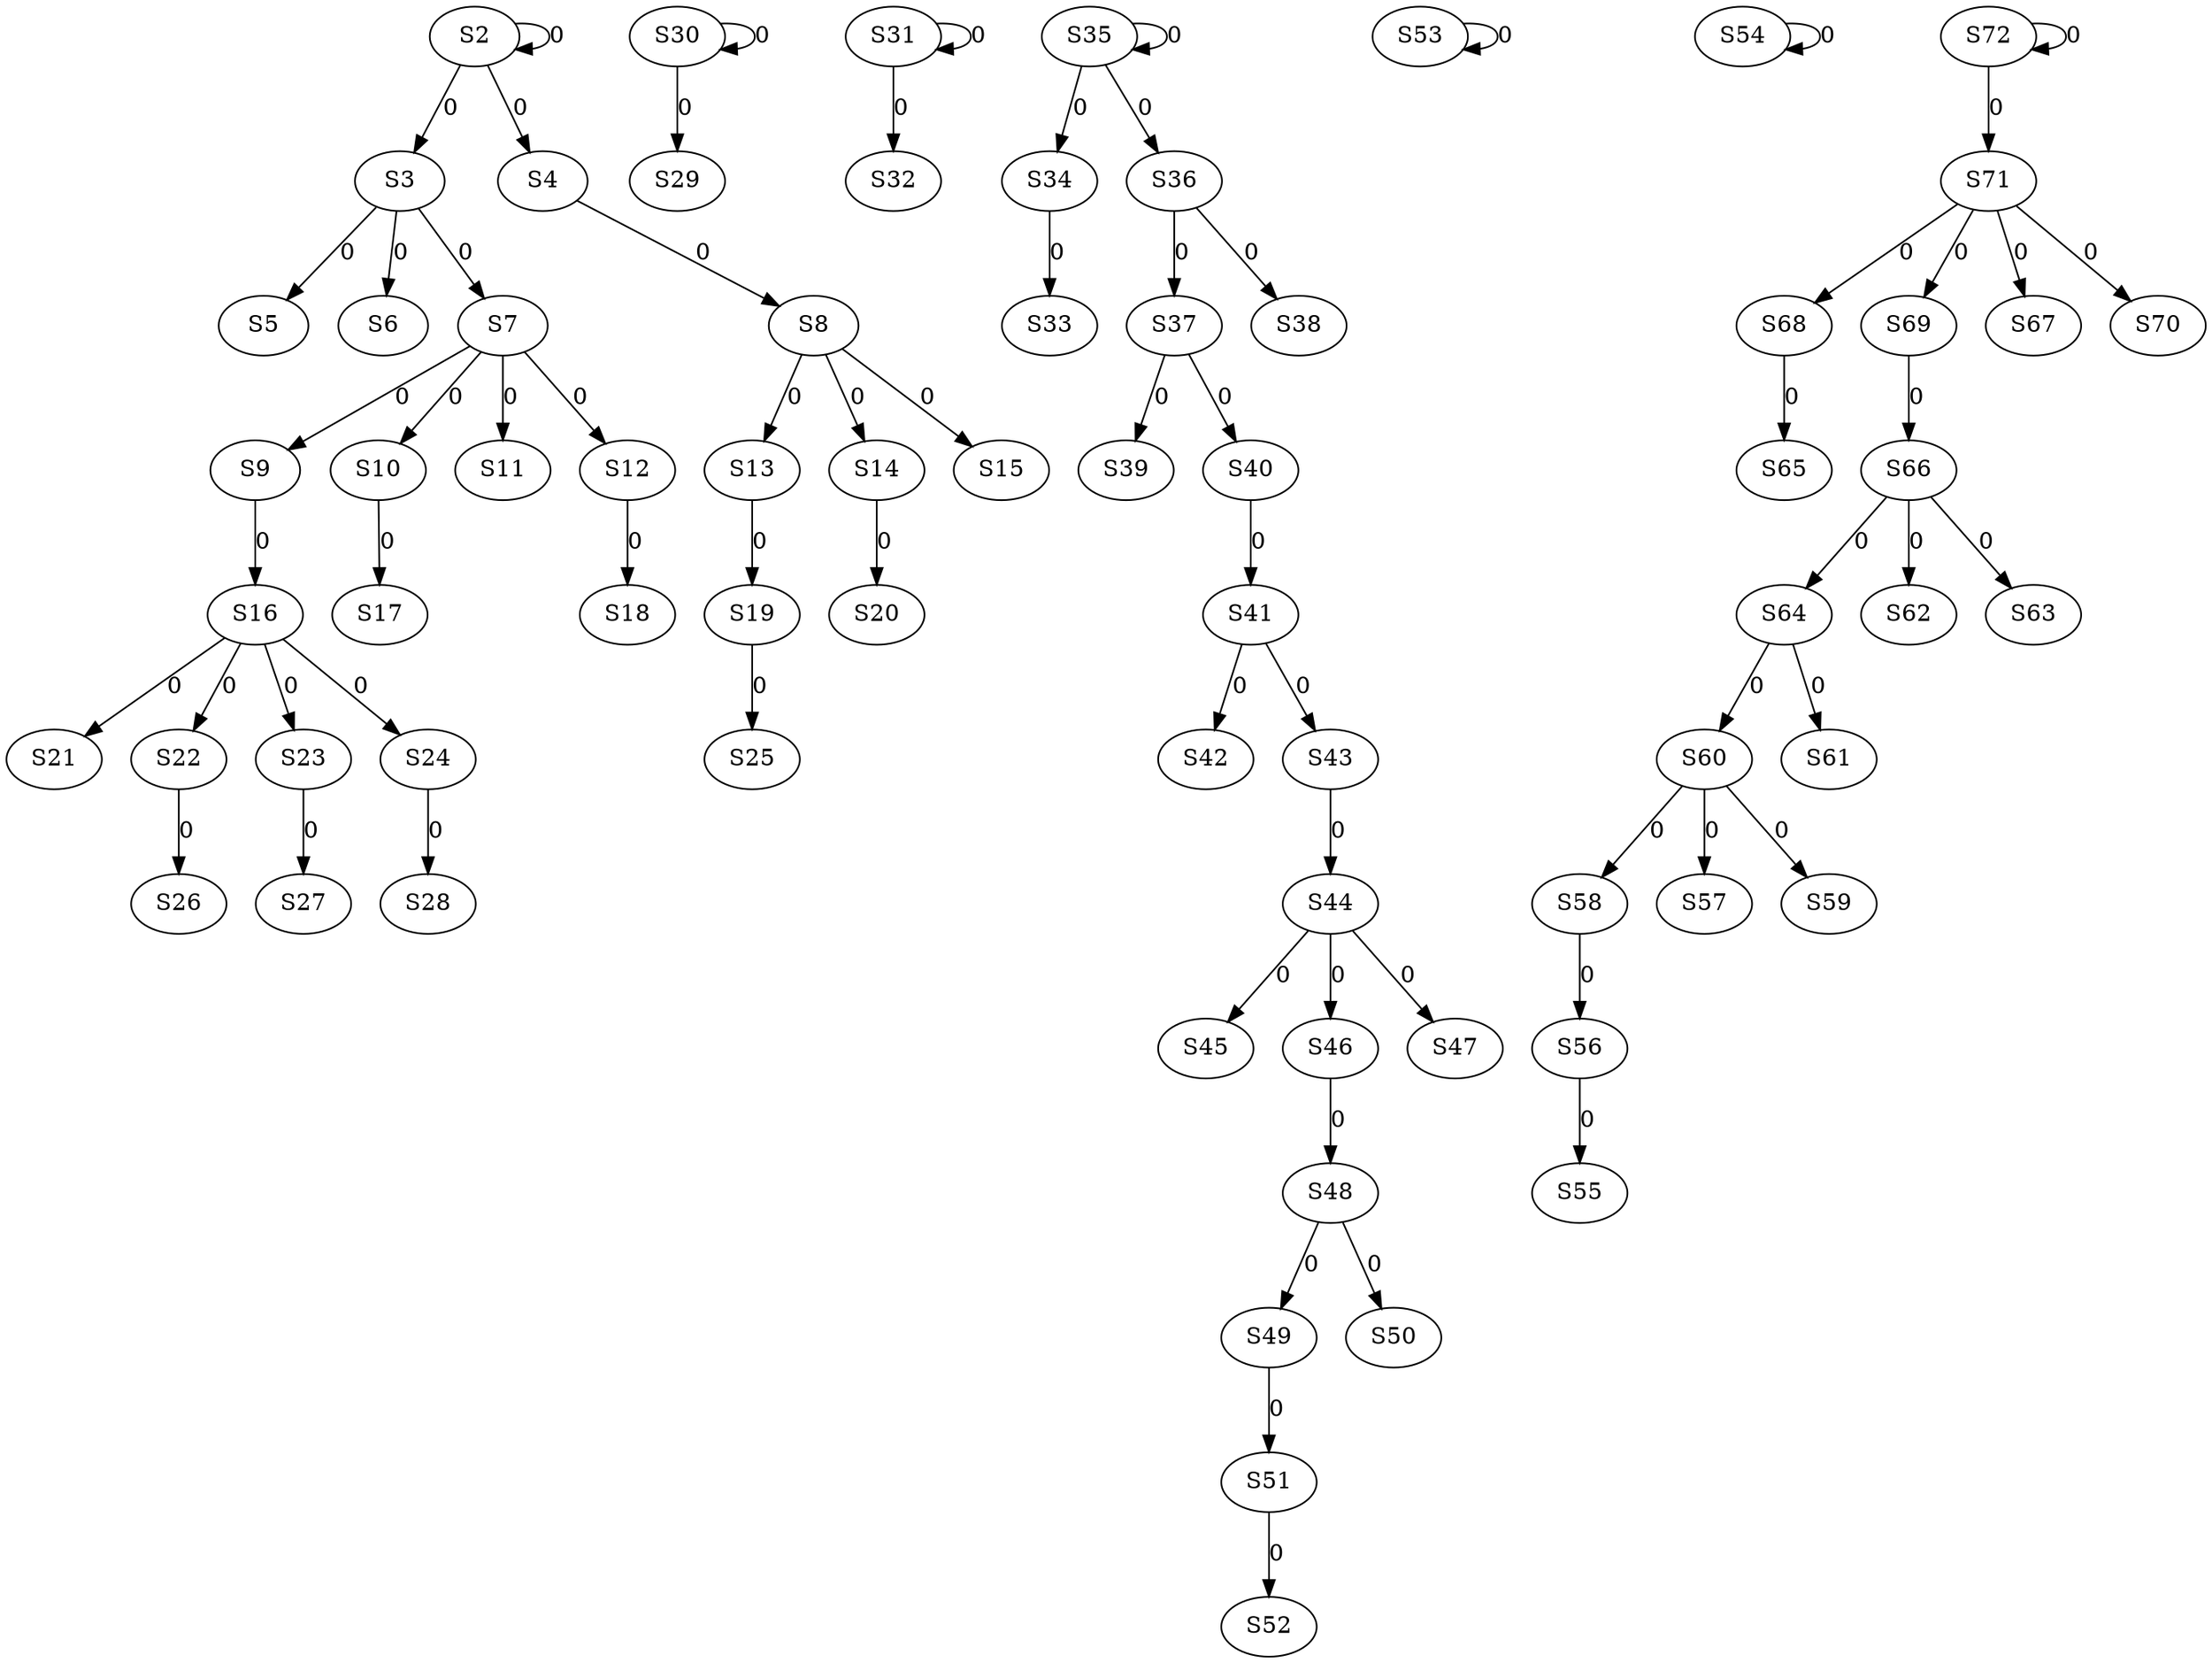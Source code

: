strict digraph {
	S2 -> S2 [ label = 0 ];
	S2 -> S3 [ label = 0 ];
	S2 -> S4 [ label = 0 ];
	S3 -> S5 [ label = 0 ];
	S3 -> S6 [ label = 0 ];
	S3 -> S7 [ label = 0 ];
	S4 -> S8 [ label = 0 ];
	S7 -> S9 [ label = 0 ];
	S7 -> S10 [ label = 0 ];
	S7 -> S11 [ label = 0 ];
	S7 -> S12 [ label = 0 ];
	S8 -> S13 [ label = 0 ];
	S8 -> S14 [ label = 0 ];
	S8 -> S15 [ label = 0 ];
	S9 -> S16 [ label = 0 ];
	S10 -> S17 [ label = 0 ];
	S12 -> S18 [ label = 0 ];
	S13 -> S19 [ label = 0 ];
	S14 -> S20 [ label = 0 ];
	S16 -> S21 [ label = 0 ];
	S16 -> S22 [ label = 0 ];
	S16 -> S23 [ label = 0 ];
	S16 -> S24 [ label = 0 ];
	S19 -> S25 [ label = 0 ];
	S22 -> S26 [ label = 0 ];
	S23 -> S27 [ label = 0 ];
	S24 -> S28 [ label = 0 ];
	S30 -> S29 [ label = 0 ];
	S30 -> S30 [ label = 0 ];
	S31 -> S31 [ label = 0 ];
	S31 -> S32 [ label = 0 ];
	S34 -> S33 [ label = 0 ];
	S35 -> S34 [ label = 0 ];
	S35 -> S35 [ label = 0 ];
	S35 -> S36 [ label = 0 ];
	S36 -> S37 [ label = 0 ];
	S36 -> S38 [ label = 0 ];
	S37 -> S39 [ label = 0 ];
	S37 -> S40 [ label = 0 ];
	S40 -> S41 [ label = 0 ];
	S41 -> S42 [ label = 0 ];
	S41 -> S43 [ label = 0 ];
	S43 -> S44 [ label = 0 ];
	S44 -> S45 [ label = 0 ];
	S44 -> S46 [ label = 0 ];
	S44 -> S47 [ label = 0 ];
	S46 -> S48 [ label = 0 ];
	S48 -> S49 [ label = 0 ];
	S48 -> S50 [ label = 0 ];
	S49 -> S51 [ label = 0 ];
	S51 -> S52 [ label = 0 ];
	S53 -> S53 [ label = 0 ];
	S54 -> S54 [ label = 0 ];
	S56 -> S55 [ label = 0 ];
	S58 -> S56 [ label = 0 ];
	S60 -> S57 [ label = 0 ];
	S60 -> S58 [ label = 0 ];
	S60 -> S59 [ label = 0 ];
	S64 -> S60 [ label = 0 ];
	S64 -> S61 [ label = 0 ];
	S66 -> S62 [ label = 0 ];
	S66 -> S63 [ label = 0 ];
	S66 -> S64 [ label = 0 ];
	S68 -> S65 [ label = 0 ];
	S69 -> S66 [ label = 0 ];
	S71 -> S67 [ label = 0 ];
	S71 -> S68 [ label = 0 ];
	S71 -> S69 [ label = 0 ];
	S71 -> S70 [ label = 0 ];
	S72 -> S71 [ label = 0 ];
	S72 -> S72 [ label = 0 ];
}